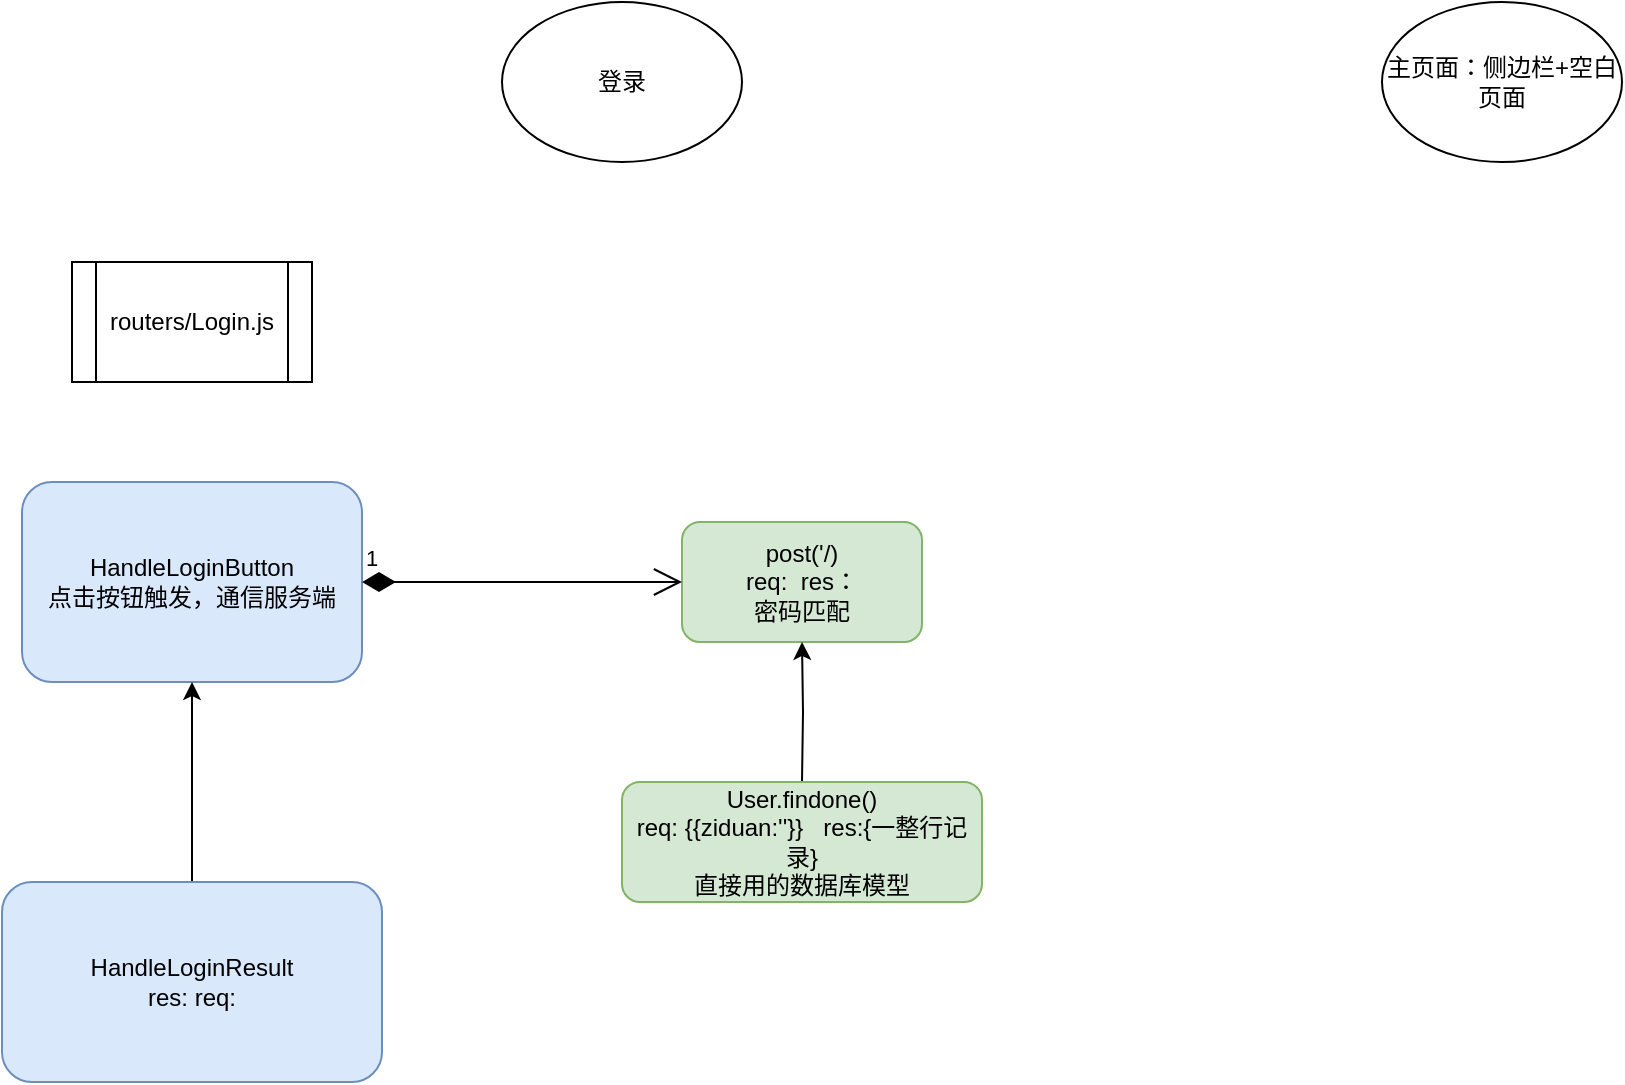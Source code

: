 <mxfile version="22.1.3" type="github">
  <diagram name="Page-1" id="9f46799a-70d6-7492-0946-bef42562c5a5">
    <mxGraphModel dx="1975" dy="478" grid="1" gridSize="10" guides="1" tooltips="1" connect="1" arrows="1" fold="1" page="1" pageScale="1" pageWidth="1100" pageHeight="850" background="none" math="0" shadow="0">
      <root>
        <mxCell id="0" />
        <mxCell id="1" parent="0" />
        <mxCell id="zKdDq2GKEJ2XVdY2i587-24" value="登录" style="ellipse;whiteSpace=wrap;html=1;" parent="1" vertex="1">
          <mxGeometry x="70" y="20" width="120" height="80" as="geometry" />
        </mxCell>
        <mxCell id="zKdDq2GKEJ2XVdY2i587-26" value="post(&#39;/)&lt;br&gt;req:&amp;nbsp; res：&lt;br&gt;密码匹配" style="rounded=1;whiteSpace=wrap;html=1;fillColor=#d5e8d4;strokeColor=#82b366;" parent="1" vertex="1">
          <mxGeometry x="160" y="280" width="120" height="60" as="geometry" />
        </mxCell>
        <mxCell id="zKdDq2GKEJ2XVdY2i587-28" value="routers/Login.js" style="shape=process;whiteSpace=wrap;html=1;backgroundOutline=1;" parent="1" vertex="1">
          <mxGeometry x="-145" y="150" width="120" height="60" as="geometry" />
        </mxCell>
        <mxCell id="zKdDq2GKEJ2XVdY2i587-29" value="HandleLoginButton&lt;br&gt;点击按钮触发，通信服务端" style="rounded=1;whiteSpace=wrap;html=1;fillColor=#dae8fc;strokeColor=#6c8ebf;" parent="1" vertex="1">
          <mxGeometry x="-170" y="260" width="170" height="100" as="geometry" />
        </mxCell>
        <mxCell id="zKdDq2GKEJ2XVdY2i587-31" style="edgeStyle=orthogonalEdgeStyle;rounded=0;orthogonalLoop=1;jettySize=auto;html=1;entryX=0.5;entryY=1;entryDx=0;entryDy=0;" parent="1" source="zKdDq2GKEJ2XVdY2i587-30" target="zKdDq2GKEJ2XVdY2i587-29" edge="1">
          <mxGeometry relative="1" as="geometry" />
        </mxCell>
        <mxCell id="zKdDq2GKEJ2XVdY2i587-30" value="HandleLoginResult&lt;br&gt;res: req:&lt;br&gt;" style="rounded=1;whiteSpace=wrap;html=1;fillColor=#dae8fc;strokeColor=#6c8ebf;" parent="1" vertex="1">
          <mxGeometry x="-180" y="460" width="190" height="100" as="geometry" />
        </mxCell>
        <mxCell id="lCSJaCqb7YyqVJU4wIHZ-3" value="1" style="endArrow=open;html=1;endSize=12;startArrow=diamondThin;startSize=14;startFill=1;edgeStyle=orthogonalEdgeStyle;align=left;verticalAlign=bottom;rounded=0;" edge="1" parent="1">
          <mxGeometry x="-1" y="3" relative="1" as="geometry">
            <mxPoint y="310" as="sourcePoint" />
            <mxPoint x="160" y="310" as="targetPoint" />
          </mxGeometry>
        </mxCell>
        <mxCell id="lCSJaCqb7YyqVJU4wIHZ-5" style="edgeStyle=orthogonalEdgeStyle;rounded=0;orthogonalLoop=1;jettySize=auto;html=1;entryX=0.5;entryY=1;entryDx=0;entryDy=0;" edge="1" parent="1" target="zKdDq2GKEJ2XVdY2i587-26">
          <mxGeometry relative="1" as="geometry">
            <mxPoint x="220" y="410" as="sourcePoint" />
          </mxGeometry>
        </mxCell>
        <mxCell id="lCSJaCqb7YyqVJU4wIHZ-6" value="User.findone()&lt;br&gt;req: {{ziduan:&#39;&#39;}}&amp;nbsp; &amp;nbsp;res:{一整行记录}&lt;br&gt;直接用的数据库模型" style="rounded=1;whiteSpace=wrap;html=1;fillColor=#d5e8d4;strokeColor=#82b366;" vertex="1" parent="1">
          <mxGeometry x="130" y="410" width="180" height="60" as="geometry" />
        </mxCell>
        <mxCell id="lCSJaCqb7YyqVJU4wIHZ-7" value="主页面：侧边栏+空白页面" style="ellipse;whiteSpace=wrap;html=1;rounded=1;strokeColor=default;align=center;verticalAlign=middle;fontFamily=Helvetica;fontSize=12;fontColor=default;fillColor=default;" vertex="1" parent="1">
          <mxGeometry x="510" y="20" width="120" height="80" as="geometry" />
        </mxCell>
      </root>
    </mxGraphModel>
  </diagram>
</mxfile>
